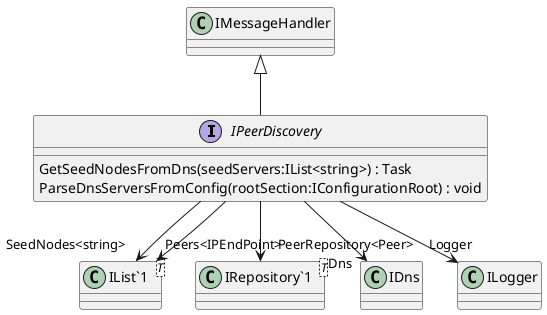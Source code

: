 @startuml
interface IPeerDiscovery {
    GetSeedNodesFromDns(seedServers:IList<string>) : Task
    ParseDnsServersFromConfig(rootSection:IConfigurationRoot) : void
}
class "IList`1"<T> {
}
class "IRepository`1"<T> {
}
IMessageHandler <|-- IPeerDiscovery
IPeerDiscovery --> "Dns" IDns
IPeerDiscovery --> "Logger" ILogger
IPeerDiscovery --> "SeedNodes<string>" "IList`1"
IPeerDiscovery --> "Peers<IPEndPoint>" "IList`1"
IPeerDiscovery --> "PeerRepository<Peer>" "IRepository`1"
@enduml
